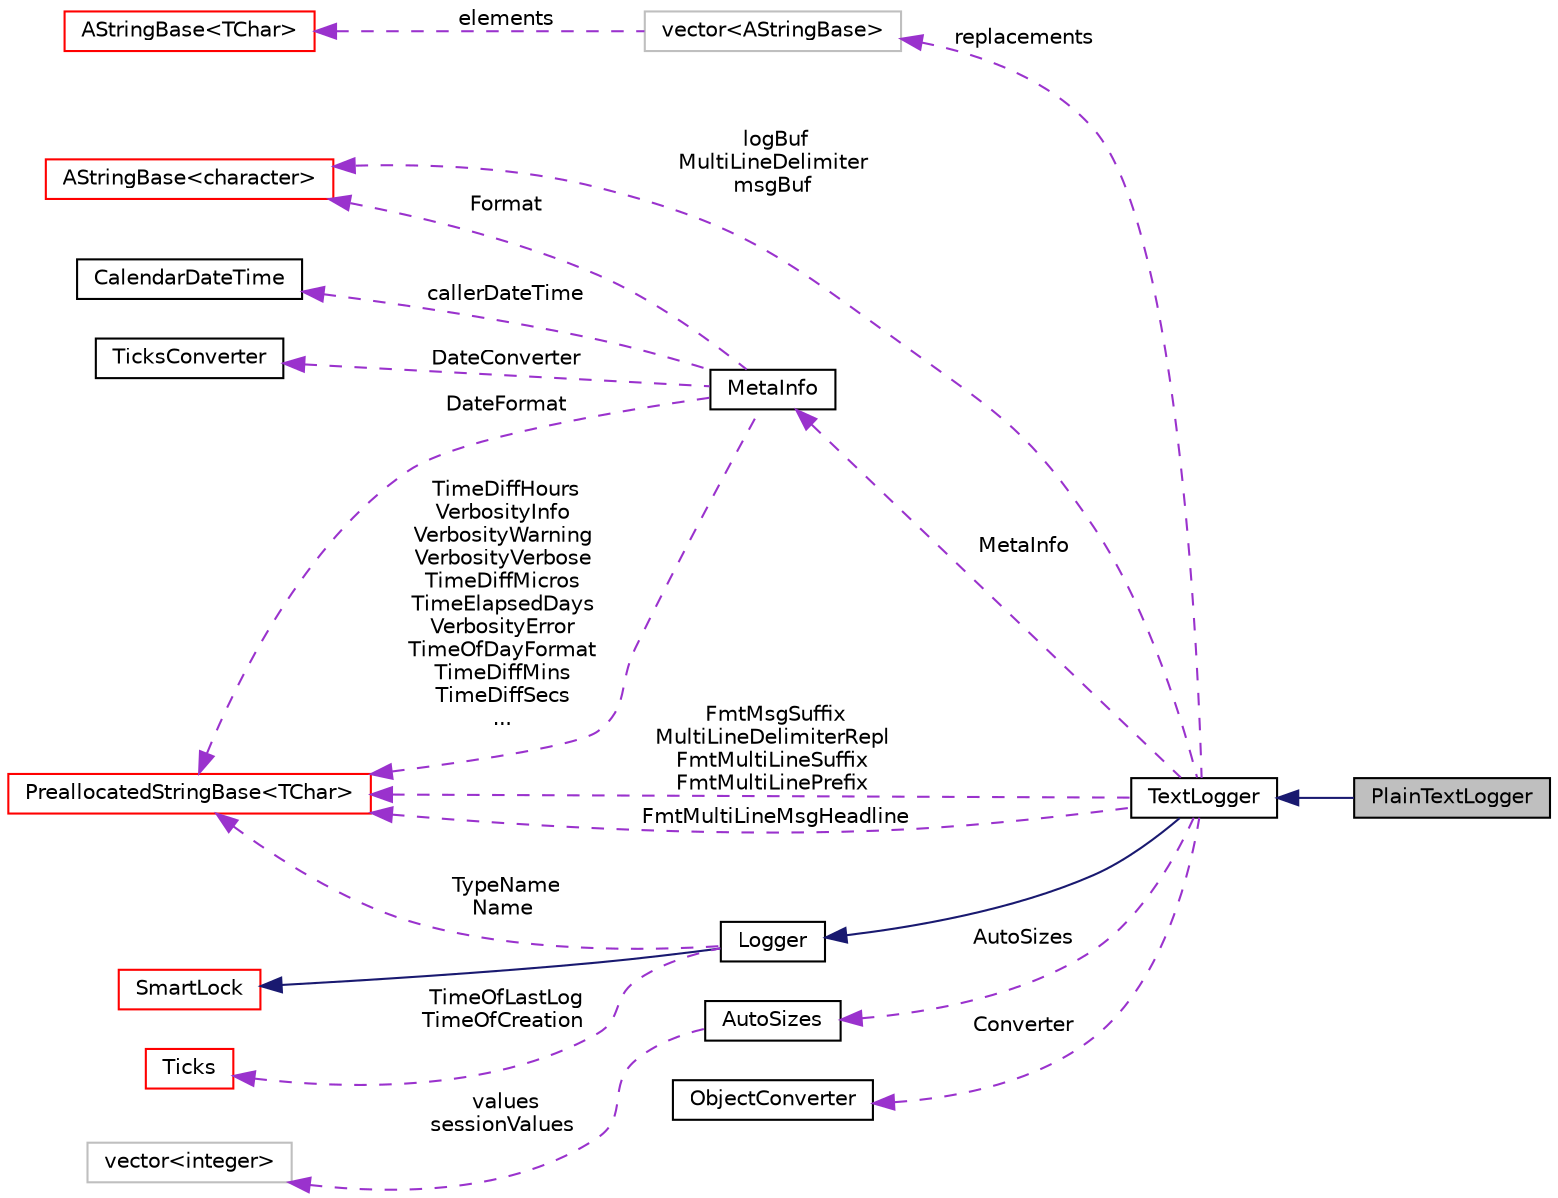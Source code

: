 digraph "PlainTextLogger"
{
  edge [fontname="Helvetica",fontsize="10",labelfontname="Helvetica",labelfontsize="10"];
  node [fontname="Helvetica",fontsize="10",shape=record];
  rankdir="LR";
  Node9 [label="PlainTextLogger",height=0.2,width=0.4,color="black", fillcolor="grey75", style="filled", fontcolor="black"];
  Node30 [label="vector\<AStringBase\>",height=0.2,width=0.4,color="grey75", fillcolor="white", style="filled"];
  Node33 [label="vector\<integer\>",height=0.2,width=0.4,color="grey75", fillcolor="white", style="filled"];
  Node31 [label="AStringBase\<TChar\>",height=0.2,width=0.4,color="red", fillcolor="white", style="filled",URL="$classaworx_1_1lib_1_1strings_1_1AStringBase.html"];
  Node38 [label="AStringBase\<character\>",height=0.2,width=0.4,color="red", fillcolor="white", style="filled",URL="$classaworx_1_1lib_1_1strings_1_1AStringBase.html"];
  Node28 [label="PreallocatedStringBase\<TChar\>",height=0.2,width=0.4,color="red", fillcolor="white", style="filled",URL="$classaworx_1_1lib_1_1strings_1_1PreallocatedStringBase.html"];
  Node10 -> Node9 [dir="back",color="midnightblue",fontsize="10",style="solid",fontname="Helvetica"];
  Node11 -> Node10 [dir="back",color="midnightblue",fontsize="10",style="solid",fontname="Helvetica"];
  Node12 -> Node11 [dir="back",color="midnightblue",fontsize="10",style="solid",fontname="Helvetica"];
  Node26 -> Node11 [dir="back",color="darkorchid3",fontsize="10",style="dashed",label=" TimeOfLastLog\nTimeOfCreation" ,fontname="Helvetica"];
  Node28 -> Node10 [dir="back",color="darkorchid3",fontsize="10",style="dashed",label=" FmtMsgSuffix\nMultiLineDelimiterRepl\nFmtMultiLineSuffix\nFmtMultiLinePrefix" ,fontname="Helvetica"];
  Node28 -> Node10 [dir="back",color="darkorchid3",fontsize="10",style="dashed",label=" FmtMultiLineMsgHeadline" ,fontname="Helvetica"];
  Node28 -> Node11 [dir="back",color="darkorchid3",fontsize="10",style="dashed",label=" TypeName\nName" ,fontname="Helvetica"];
  Node28 -> Node35 [dir="back",color="darkorchid3",fontsize="10",style="dashed",label=" DateFormat" ,fontname="Helvetica"];
  Node28 -> Node35 [dir="back",color="darkorchid3",fontsize="10",style="dashed",label=" TimeDiffHours\nVerbosityInfo\nVerbosityWarning\nVerbosityVerbose\nTimeDiffMicros\nTimeElapsedDays\nVerbosityError\nTimeOfDayFormat\nTimeDiffMins\nTimeDiffSecs\n..." ,fontname="Helvetica"];
  Node30 -> Node10 [dir="back",color="darkorchid3",fontsize="10",style="dashed",label=" replacements" ,fontname="Helvetica"];
  Node31 -> Node30 [dir="back",color="darkorchid3",fontsize="10",style="dashed",label=" elements" ,fontname="Helvetica"];
  Node32 -> Node10 [dir="back",color="darkorchid3",fontsize="10",style="dashed",label=" AutoSizes" ,fontname="Helvetica"];
  Node33 -> Node32 [dir="back",color="darkorchid3",fontsize="10",style="dashed",label=" values\nsessionValues" ,fontname="Helvetica"];
  Node34 -> Node10 [dir="back",color="darkorchid3",fontsize="10",style="dashed",label=" Converter" ,fontname="Helvetica"];
  Node35 -> Node10 [dir="back",color="darkorchid3",fontsize="10",style="dashed",label=" MetaInfo" ,fontname="Helvetica"];
  Node36 -> Node35 [dir="back",color="darkorchid3",fontsize="10",style="dashed",label=" callerDateTime" ,fontname="Helvetica"];
  Node37 -> Node35 [dir="back",color="darkorchid3",fontsize="10",style="dashed",label=" DateConverter" ,fontname="Helvetica"];
  Node38 -> Node10 [dir="back",color="darkorchid3",fontsize="10",style="dashed",label=" logBuf\nMultiLineDelimiter\nmsgBuf" ,fontname="Helvetica"];
  Node38 -> Node35 [dir="back",color="darkorchid3",fontsize="10",style="dashed",label=" Format" ,fontname="Helvetica"];
  Node10 [label="TextLogger",height=0.2,width=0.4,color="black", fillcolor="white", style="filled",URL="$classaworx_1_1lib_1_1lox_1_1core_1_1textlogger_1_1TextLogger.html"];
  Node11 [label="Logger",height=0.2,width=0.4,color="black", fillcolor="white", style="filled",URL="$classaworx_1_1lib_1_1lox_1_1core_1_1Logger.html"];
  Node12 [label="SmartLock",height=0.2,width=0.4,color="red", fillcolor="white", style="filled",URL="$classaworx_1_1lib_1_1threads_1_1SmartLock.html"];
  Node26 [label="Ticks",height=0.2,width=0.4,color="red", fillcolor="white", style="filled",URL="$classaworx_1_1lib_1_1time_1_1Ticks.html"];
  Node32 [label="AutoSizes",height=0.2,width=0.4,color="black", fillcolor="white", style="filled",URL="$classaworx_1_1lib_1_1strings_1_1util_1_1AutoSizes.html"];
  Node34 [label="ObjectConverter",height=0.2,width=0.4,color="black", fillcolor="white", style="filled",URL="$classaworx_1_1lib_1_1lox_1_1core_1_1textlogger_1_1ObjectConverter.html"];
  Node35 [label="MetaInfo",height=0.2,width=0.4,color="black", fillcolor="white", style="filled",URL="$classaworx_1_1lib_1_1lox_1_1core_1_1textlogger_1_1MetaInfo.html"];
  Node36 [label="CalendarDateTime",height=0.2,width=0.4,color="black", fillcolor="white", style="filled",URL="$classaworx_1_1lib_1_1time_1_1CalendarDateTime.html"];
  Node37 [label="TicksConverter",height=0.2,width=0.4,color="black", fillcolor="white", style="filled",URL="$classaworx_1_1lib_1_1time_1_1TicksConverter.html"];
}

